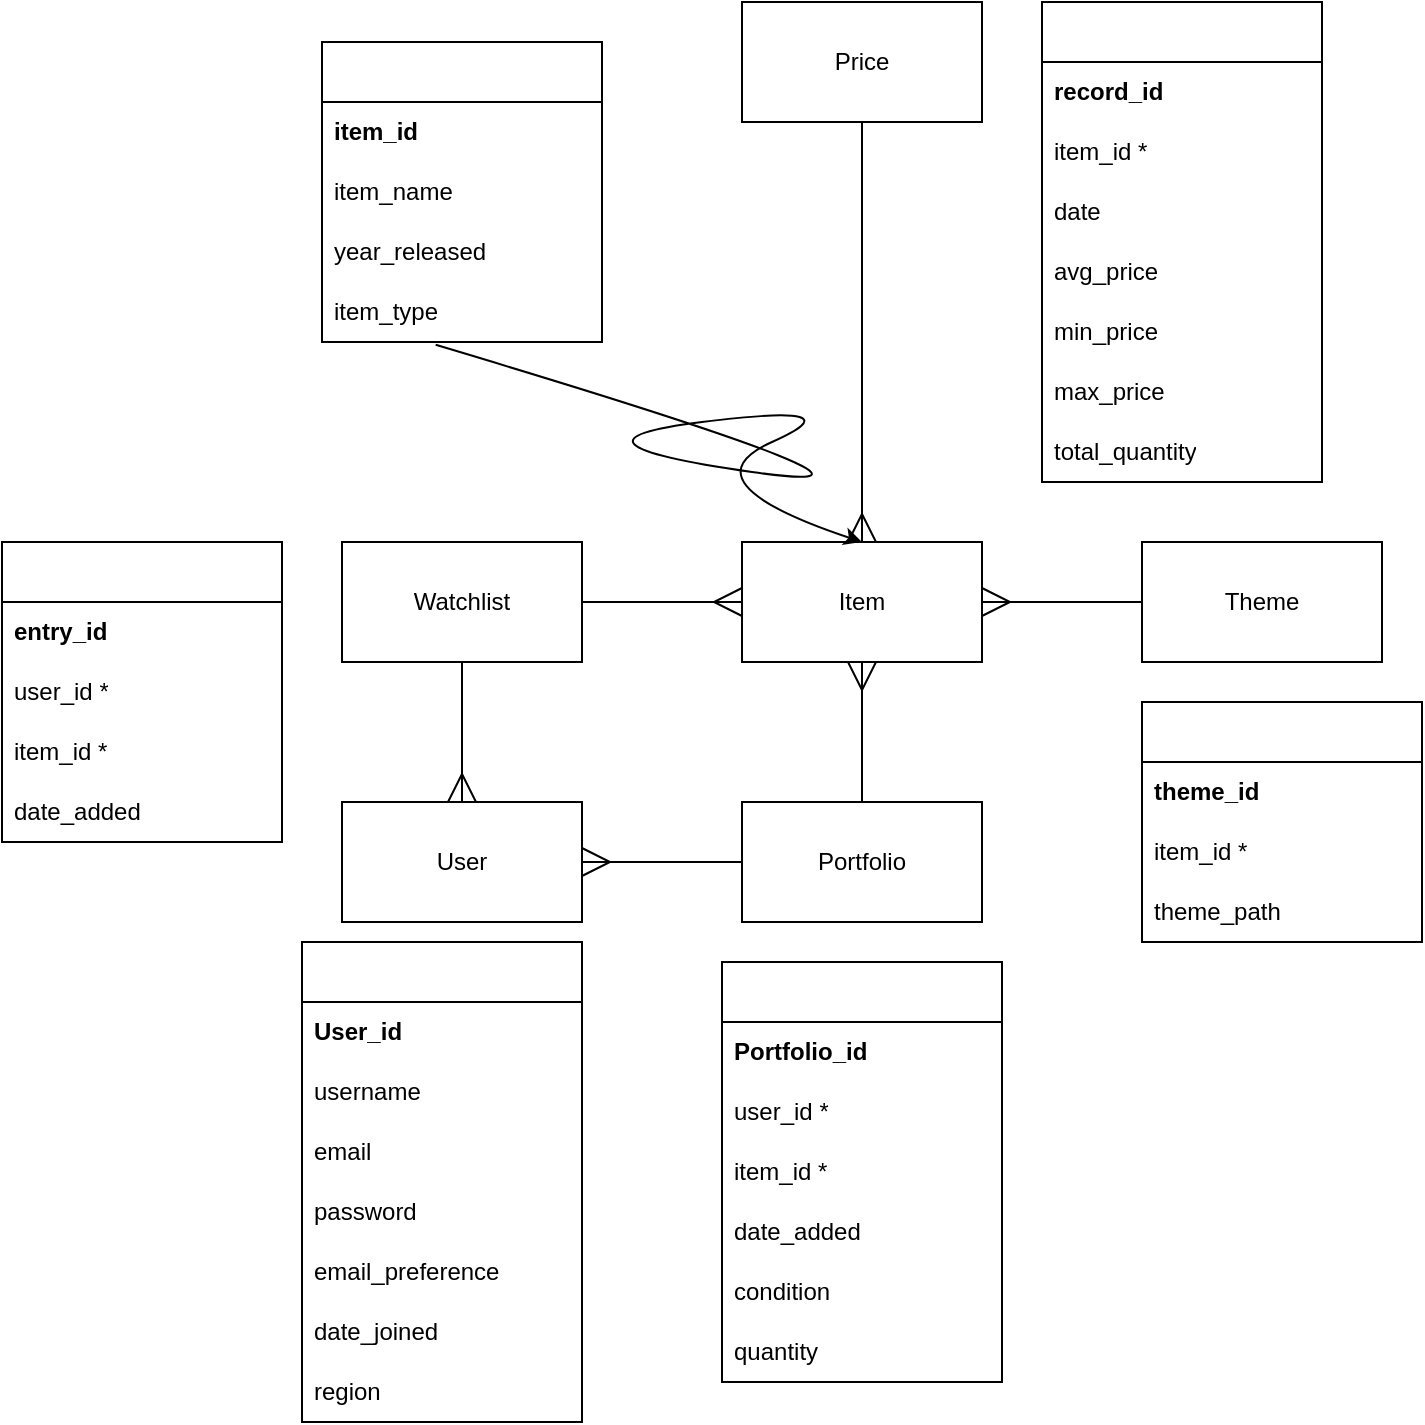 <mxfile version="20.8.15" type="device"><diagram id="uUNYo_nhmhFLlWYCtVFk" name="Page-1"><mxGraphModel dx="1900" dy="1641" grid="1" gridSize="10" guides="1" tooltips="1" connect="1" arrows="1" fold="1" page="1" pageScale="1" pageWidth="850" pageHeight="1100" math="0" shadow="0"><root><mxCell id="0"/><mxCell id="1" parent="0"/><mxCell id="B5ufgy7pmn1pGfHeQK2e-1" value="Item" style="rounded=0;whiteSpace=wrap;html=1;" parent="1" vertex="1"><mxGeometry x="340" y="190" width="120" height="60" as="geometry"/></mxCell><mxCell id="B5ufgy7pmn1pGfHeQK2e-2" value="Price" style="rounded=0;whiteSpace=wrap;html=1;" parent="1" vertex="1"><mxGeometry x="340" y="-80" width="120" height="60" as="geometry"/></mxCell><mxCell id="B5ufgy7pmn1pGfHeQK2e-3" value="Theme" style="rounded=0;whiteSpace=wrap;html=1;" parent="1" vertex="1"><mxGeometry x="540" y="190" width="120" height="60" as="geometry"/></mxCell><mxCell id="B5ufgy7pmn1pGfHeQK2e-4" value="User" style="rounded=0;whiteSpace=wrap;html=1;" parent="1" vertex="1"><mxGeometry x="140" y="320" width="120" height="60" as="geometry"/></mxCell><mxCell id="B5ufgy7pmn1pGfHeQK2e-5" value="Portfolio" style="rounded=0;whiteSpace=wrap;html=1;" parent="1" vertex="1"><mxGeometry x="340" y="320" width="120" height="60" as="geometry"/></mxCell><mxCell id="B5ufgy7pmn1pGfHeQK2e-6" value="Watchlist" style="rounded=0;whiteSpace=wrap;html=1;" parent="1" vertex="1"><mxGeometry x="140" y="190" width="120" height="60" as="geometry"/></mxCell><mxCell id="B5ufgy7pmn1pGfHeQK2e-7" value="" style="endArrow=ERmany;html=1;rounded=0;entryX=0.5;entryY=1;entryDx=0;entryDy=0;exitX=0.5;exitY=0;exitDx=0;exitDy=0;startArrow=none;startFill=0;sourcePerimeterSpacing=12;targetPerimeterSpacing=12;endSize=12;startSize=12;endFill=0;" parent="1" source="B5ufgy7pmn1pGfHeQK2e-5" target="B5ufgy7pmn1pGfHeQK2e-1" edge="1"><mxGeometry width="50" height="50" relative="1" as="geometry"><mxPoint x="400" y="310" as="sourcePoint"/><mxPoint x="450" y="260" as="targetPoint"/></mxGeometry></mxCell><mxCell id="B5ufgy7pmn1pGfHeQK2e-8" value="" style="endArrow=none;html=1;rounded=0;entryX=0;entryY=0.5;entryDx=0;entryDy=0;exitX=1;exitY=0.5;exitDx=0;exitDy=0;endFill=0;sourcePerimeterSpacing=12;targetPerimeterSpacing=12;startArrow=ERmany;startFill=0;endSize=12;startSize=12;" parent="1" source="B5ufgy7pmn1pGfHeQK2e-1" target="B5ufgy7pmn1pGfHeQK2e-3" edge="1"><mxGeometry width="50" height="50" relative="1" as="geometry"><mxPoint x="400" y="310" as="sourcePoint"/><mxPoint x="450" y="260" as="targetPoint"/></mxGeometry></mxCell><mxCell id="B5ufgy7pmn1pGfHeQK2e-9" value="" style="endArrow=none;html=1;rounded=0;entryX=1;entryY=0.5;entryDx=0;entryDy=0;exitX=0;exitY=0.5;exitDx=0;exitDy=0;startArrow=ERmany;startFill=0;targetPerimeterSpacing=12;sourcePerimeterSpacing=12;endSize=12;startSize=12;" parent="1" source="B5ufgy7pmn1pGfHeQK2e-1" target="B5ufgy7pmn1pGfHeQK2e-6" edge="1"><mxGeometry width="50" height="50" relative="1" as="geometry"><mxPoint x="400" y="310" as="sourcePoint"/><mxPoint x="450" y="260" as="targetPoint"/></mxGeometry></mxCell><mxCell id="B5ufgy7pmn1pGfHeQK2e-10" value="" style="endArrow=none;html=1;rounded=0;entryX=0.5;entryY=1;entryDx=0;entryDy=0;targetPerimeterSpacing=12;sourcePerimeterSpacing=12;endSize=12;endFill=0;startArrow=ERmany;startFill=0;startSize=12;" parent="1" target="B5ufgy7pmn1pGfHeQK2e-2" edge="1"><mxGeometry width="50" height="50" relative="1" as="geometry"><mxPoint x="400" y="190" as="sourcePoint"/><mxPoint x="450" y="260" as="targetPoint"/></mxGeometry></mxCell><mxCell id="B5ufgy7pmn1pGfHeQK2e-11" value="" style="endArrow=ERmany;html=1;rounded=0;entryX=1;entryY=0.5;entryDx=0;entryDy=0;exitX=0;exitY=0.5;exitDx=0;exitDy=0;targetPerimeterSpacing=12;sourcePerimeterSpacing=12;endSize=12;startSize=12;startArrow=none;startFill=0;endFill=0;" parent="1" source="B5ufgy7pmn1pGfHeQK2e-5" target="B5ufgy7pmn1pGfHeQK2e-4" edge="1"><mxGeometry width="50" height="50" relative="1" as="geometry"><mxPoint x="400" y="310" as="sourcePoint"/><mxPoint x="450" y="260" as="targetPoint"/></mxGeometry></mxCell><mxCell id="B5ufgy7pmn1pGfHeQK2e-12" value="" style="endArrow=none;html=1;rounded=0;entryX=0.5;entryY=1;entryDx=0;entryDy=0;exitX=0.5;exitY=0;exitDx=0;exitDy=0;endSize=12;startSize=12;targetPerimeterSpacing=12;sourcePerimeterSpacing=12;startArrow=ERmany;startFill=0;" parent="1" source="B5ufgy7pmn1pGfHeQK2e-4" target="B5ufgy7pmn1pGfHeQK2e-6" edge="1"><mxGeometry width="50" height="50" relative="1" as="geometry"><mxPoint x="400" y="310" as="sourcePoint"/><mxPoint x="450" y="260" as="targetPoint"/></mxGeometry></mxCell><mxCell id="lsqNRt12wSC1bP7eqn1G-1" value="" style="swimlane;fontStyle=0;childLayout=stackLayout;horizontal=1;startSize=30;horizontalStack=0;resizeParent=1;resizeParentMax=0;resizeLast=0;collapsible=1;marginBottom=0;whiteSpace=wrap;html=1;" parent="1" vertex="1"><mxGeometry x="120" y="390" width="140" height="240" as="geometry"><mxRectangle x="120" y="390" width="50" height="40" as="alternateBounds"/></mxGeometry></mxCell><mxCell id="lsqNRt12wSC1bP7eqn1G-2" value="&lt;b&gt;User_id&lt;/b&gt;" style="text;strokeColor=none;fillColor=none;align=left;verticalAlign=middle;spacingLeft=4;spacingRight=4;overflow=hidden;points=[[0,0.5],[1,0.5]];portConstraint=eastwest;rotatable=0;whiteSpace=wrap;html=1;" parent="lsqNRt12wSC1bP7eqn1G-1" vertex="1"><mxGeometry y="30" width="140" height="30" as="geometry"/></mxCell><mxCell id="lsqNRt12wSC1bP7eqn1G-3" value="username&lt;span style=&quot;white-space: pre;&quot;&gt;&#9;&lt;/span&gt;" style="text;strokeColor=none;fillColor=none;align=left;verticalAlign=middle;spacingLeft=4;spacingRight=4;overflow=hidden;points=[[0,0.5],[1,0.5]];portConstraint=eastwest;rotatable=0;whiteSpace=wrap;html=1;" parent="lsqNRt12wSC1bP7eqn1G-1" vertex="1"><mxGeometry y="60" width="140" height="30" as="geometry"/></mxCell><mxCell id="lsqNRt12wSC1bP7eqn1G-4" value="email" style="text;strokeColor=none;fillColor=none;align=left;verticalAlign=middle;spacingLeft=4;spacingRight=4;overflow=hidden;points=[[0,0.5],[1,0.5]];portConstraint=eastwest;rotatable=0;whiteSpace=wrap;html=1;" parent="lsqNRt12wSC1bP7eqn1G-1" vertex="1"><mxGeometry y="90" width="140" height="30" as="geometry"/></mxCell><mxCell id="lsqNRt12wSC1bP7eqn1G-5" value="password" style="text;strokeColor=none;fillColor=none;align=left;verticalAlign=middle;spacingLeft=4;spacingRight=4;overflow=hidden;points=[[0,0.5],[1,0.5]];portConstraint=eastwest;rotatable=0;whiteSpace=wrap;html=1;" parent="lsqNRt12wSC1bP7eqn1G-1" vertex="1"><mxGeometry y="120" width="140" height="30" as="geometry"/></mxCell><mxCell id="lsqNRt12wSC1bP7eqn1G-6" value="email_preference" style="text;strokeColor=none;fillColor=none;align=left;verticalAlign=middle;spacingLeft=4;spacingRight=4;overflow=hidden;points=[[0,0.5],[1,0.5]];portConstraint=eastwest;rotatable=0;whiteSpace=wrap;html=1;" parent="lsqNRt12wSC1bP7eqn1G-1" vertex="1"><mxGeometry y="150" width="140" height="30" as="geometry"/></mxCell><mxCell id="lsqNRt12wSC1bP7eqn1G-7" value="date_joined" style="text;strokeColor=none;fillColor=none;align=left;verticalAlign=middle;spacingLeft=4;spacingRight=4;overflow=hidden;points=[[0,0.5],[1,0.5]];portConstraint=eastwest;rotatable=0;whiteSpace=wrap;html=1;" parent="lsqNRt12wSC1bP7eqn1G-1" vertex="1"><mxGeometry y="180" width="140" height="30" as="geometry"/></mxCell><mxCell id="lsqNRt12wSC1bP7eqn1G-8" value="region" style="text;strokeColor=none;fillColor=none;align=left;verticalAlign=middle;spacingLeft=4;spacingRight=4;overflow=hidden;points=[[0,0.5],[1,0.5]];portConstraint=eastwest;rotatable=0;whiteSpace=wrap;html=1;" parent="lsqNRt12wSC1bP7eqn1G-1" vertex="1"><mxGeometry y="210" width="140" height="30" as="geometry"/></mxCell><mxCell id="lsqNRt12wSC1bP7eqn1G-10" value="" style="swimlane;fontStyle=0;childLayout=stackLayout;horizontal=1;startSize=30;horizontalStack=0;resizeParent=1;resizeParentMax=0;resizeLast=0;collapsible=1;marginBottom=0;whiteSpace=wrap;html=1;" parent="1" vertex="1"><mxGeometry x="330" y="400" width="140" height="210" as="geometry"><mxRectangle x="120" y="390" width="50" height="40" as="alternateBounds"/></mxGeometry></mxCell><mxCell id="lsqNRt12wSC1bP7eqn1G-11" value="&lt;b&gt;Portfolio_id&lt;/b&gt;" style="text;strokeColor=none;fillColor=none;align=left;verticalAlign=middle;spacingLeft=4;spacingRight=4;overflow=hidden;points=[[0,0.5],[1,0.5]];portConstraint=eastwest;rotatable=0;whiteSpace=wrap;html=1;" parent="lsqNRt12wSC1bP7eqn1G-10" vertex="1"><mxGeometry y="30" width="140" height="30" as="geometry"/></mxCell><mxCell id="lsqNRt12wSC1bP7eqn1G-12" value="user_id *" style="text;strokeColor=none;fillColor=none;align=left;verticalAlign=middle;spacingLeft=4;spacingRight=4;overflow=hidden;points=[[0,0.5],[1,0.5]];portConstraint=eastwest;rotatable=0;whiteSpace=wrap;html=1;" parent="lsqNRt12wSC1bP7eqn1G-10" vertex="1"><mxGeometry y="60" width="140" height="30" as="geometry"/></mxCell><mxCell id="lsqNRt12wSC1bP7eqn1G-13" value="item_id *" style="text;strokeColor=none;fillColor=none;align=left;verticalAlign=middle;spacingLeft=4;spacingRight=4;overflow=hidden;points=[[0,0.5],[1,0.5]];portConstraint=eastwest;rotatable=0;whiteSpace=wrap;html=1;" parent="lsqNRt12wSC1bP7eqn1G-10" vertex="1"><mxGeometry y="90" width="140" height="30" as="geometry"/></mxCell><mxCell id="lsqNRt12wSC1bP7eqn1G-15" value="date_added" style="text;strokeColor=none;fillColor=none;align=left;verticalAlign=middle;spacingLeft=4;spacingRight=4;overflow=hidden;points=[[0,0.5],[1,0.5]];portConstraint=eastwest;rotatable=0;whiteSpace=wrap;html=1;" parent="lsqNRt12wSC1bP7eqn1G-10" vertex="1"><mxGeometry y="120" width="140" height="30" as="geometry"/></mxCell><mxCell id="lsqNRt12wSC1bP7eqn1G-14" value="condition" style="text;strokeColor=none;fillColor=none;align=left;verticalAlign=middle;spacingLeft=4;spacingRight=4;overflow=hidden;points=[[0,0.5],[1,0.5]];portConstraint=eastwest;rotatable=0;whiteSpace=wrap;html=1;" parent="lsqNRt12wSC1bP7eqn1G-10" vertex="1"><mxGeometry y="150" width="140" height="30" as="geometry"/></mxCell><mxCell id="SEFVQIRkf630VZo-GOtY-1" value="quantity" style="text;strokeColor=none;fillColor=none;align=left;verticalAlign=middle;spacingLeft=4;spacingRight=4;overflow=hidden;points=[[0,0.5],[1,0.5]];portConstraint=eastwest;rotatable=0;whiteSpace=wrap;html=1;" vertex="1" parent="lsqNRt12wSC1bP7eqn1G-10"><mxGeometry y="180" width="140" height="30" as="geometry"/></mxCell><mxCell id="lsqNRt12wSC1bP7eqn1G-19" value="" style="swimlane;fontStyle=0;childLayout=stackLayout;horizontal=1;startSize=30;horizontalStack=0;resizeParent=1;resizeParentMax=0;resizeLast=0;collapsible=1;marginBottom=0;whiteSpace=wrap;html=1;" parent="1" vertex="1"><mxGeometry x="540" y="270" width="140" height="120" as="geometry"><mxRectangle x="120" y="390" width="50" height="40" as="alternateBounds"/></mxGeometry></mxCell><mxCell id="lsqNRt12wSC1bP7eqn1G-20" value="&lt;b&gt;theme_id&lt;/b&gt;" style="text;strokeColor=none;fillColor=none;align=left;verticalAlign=middle;spacingLeft=4;spacingRight=4;overflow=hidden;points=[[0,0.5],[1,0.5]];portConstraint=eastwest;rotatable=0;whiteSpace=wrap;html=1;" parent="lsqNRt12wSC1bP7eqn1G-19" vertex="1"><mxGeometry y="30" width="140" height="30" as="geometry"/></mxCell><mxCell id="lsqNRt12wSC1bP7eqn1G-21" value="item_id *" style="text;strokeColor=none;fillColor=none;align=left;verticalAlign=middle;spacingLeft=4;spacingRight=4;overflow=hidden;points=[[0,0.5],[1,0.5]];portConstraint=eastwest;rotatable=0;whiteSpace=wrap;html=1;" parent="lsqNRt12wSC1bP7eqn1G-19" vertex="1"><mxGeometry y="60" width="140" height="30" as="geometry"/></mxCell><mxCell id="lsqNRt12wSC1bP7eqn1G-22" value="theme_path" style="text;strokeColor=none;fillColor=none;align=left;verticalAlign=middle;spacingLeft=4;spacingRight=4;overflow=hidden;points=[[0,0.5],[1,0.5]];portConstraint=eastwest;rotatable=0;whiteSpace=wrap;html=1;" parent="lsqNRt12wSC1bP7eqn1G-19" vertex="1"><mxGeometry y="90" width="140" height="30" as="geometry"/></mxCell><mxCell id="lsqNRt12wSC1bP7eqn1G-25" value="" style="swimlane;fontStyle=0;childLayout=stackLayout;horizontal=1;startSize=30;horizontalStack=0;resizeParent=1;resizeParentMax=0;resizeLast=0;collapsible=1;marginBottom=0;whiteSpace=wrap;html=1;" parent="1" vertex="1"><mxGeometry x="-30" y="190" width="140" height="150" as="geometry"><mxRectangle x="120" y="390" width="50" height="40" as="alternateBounds"/></mxGeometry></mxCell><mxCell id="lsqNRt12wSC1bP7eqn1G-26" value="&lt;b&gt;entry_id&lt;/b&gt;" style="text;strokeColor=none;fillColor=none;align=left;verticalAlign=middle;spacingLeft=4;spacingRight=4;overflow=hidden;points=[[0,0.5],[1,0.5]];portConstraint=eastwest;rotatable=0;whiteSpace=wrap;html=1;" parent="lsqNRt12wSC1bP7eqn1G-25" vertex="1"><mxGeometry y="30" width="140" height="30" as="geometry"/></mxCell><mxCell id="lsqNRt12wSC1bP7eqn1G-27" value="user_id *" style="text;strokeColor=none;fillColor=none;align=left;verticalAlign=middle;spacingLeft=4;spacingRight=4;overflow=hidden;points=[[0,0.5],[1,0.5]];portConstraint=eastwest;rotatable=0;whiteSpace=wrap;html=1;" parent="lsqNRt12wSC1bP7eqn1G-25" vertex="1"><mxGeometry y="60" width="140" height="30" as="geometry"/></mxCell><mxCell id="lsqNRt12wSC1bP7eqn1G-28" value="item_id *" style="text;strokeColor=none;fillColor=none;align=left;verticalAlign=middle;spacingLeft=4;spacingRight=4;overflow=hidden;points=[[0,0.5],[1,0.5]];portConstraint=eastwest;rotatable=0;whiteSpace=wrap;html=1;" parent="lsqNRt12wSC1bP7eqn1G-25" vertex="1"><mxGeometry y="90" width="140" height="30" as="geometry"/></mxCell><mxCell id="lsqNRt12wSC1bP7eqn1G-29" value="date_added" style="text;strokeColor=none;fillColor=none;align=left;verticalAlign=middle;spacingLeft=4;spacingRight=4;overflow=hidden;points=[[0,0.5],[1,0.5]];portConstraint=eastwest;rotatable=0;whiteSpace=wrap;html=1;" parent="lsqNRt12wSC1bP7eqn1G-25" vertex="1"><mxGeometry y="120" width="140" height="30" as="geometry"/></mxCell><mxCell id="lsqNRt12wSC1bP7eqn1G-30" value="" style="swimlane;fontStyle=0;childLayout=stackLayout;horizontal=1;startSize=30;horizontalStack=0;resizeParent=1;resizeParentMax=0;resizeLast=0;collapsible=1;marginBottom=0;whiteSpace=wrap;html=1;" parent="1" vertex="1"><mxGeometry x="490" y="-80" width="140" height="240" as="geometry"><mxRectangle x="120" y="390" width="50" height="40" as="alternateBounds"/></mxGeometry></mxCell><mxCell id="lsqNRt12wSC1bP7eqn1G-31" value="&lt;b&gt;record_id&lt;/b&gt;" style="text;strokeColor=none;fillColor=none;align=left;verticalAlign=middle;spacingLeft=4;spacingRight=4;overflow=hidden;points=[[0,0.5],[1,0.5]];portConstraint=eastwest;rotatable=0;whiteSpace=wrap;html=1;" parent="lsqNRt12wSC1bP7eqn1G-30" vertex="1"><mxGeometry y="30" width="140" height="30" as="geometry"/></mxCell><mxCell id="lsqNRt12wSC1bP7eqn1G-32" value="item_id *" style="text;strokeColor=none;fillColor=none;align=left;verticalAlign=middle;spacingLeft=4;spacingRight=4;overflow=hidden;points=[[0,0.5],[1,0.5]];portConstraint=eastwest;rotatable=0;whiteSpace=wrap;html=1;" parent="lsqNRt12wSC1bP7eqn1G-30" vertex="1"><mxGeometry y="60" width="140" height="30" as="geometry"/></mxCell><mxCell id="lsqNRt12wSC1bP7eqn1G-33" value="date" style="text;strokeColor=none;fillColor=none;align=left;verticalAlign=middle;spacingLeft=4;spacingRight=4;overflow=hidden;points=[[0,0.5],[1,0.5]];portConstraint=eastwest;rotatable=0;whiteSpace=wrap;html=1;" parent="lsqNRt12wSC1bP7eqn1G-30" vertex="1"><mxGeometry y="90" width="140" height="30" as="geometry"/></mxCell><mxCell id="lsqNRt12wSC1bP7eqn1G-34" value="avg_price" style="text;strokeColor=none;fillColor=none;align=left;verticalAlign=middle;spacingLeft=4;spacingRight=4;overflow=hidden;points=[[0,0.5],[1,0.5]];portConstraint=eastwest;rotatable=0;whiteSpace=wrap;html=1;" parent="lsqNRt12wSC1bP7eqn1G-30" vertex="1"><mxGeometry y="120" width="140" height="30" as="geometry"/></mxCell><mxCell id="lsqNRt12wSC1bP7eqn1G-35" value="min_price" style="text;strokeColor=none;fillColor=none;align=left;verticalAlign=middle;spacingLeft=4;spacingRight=4;overflow=hidden;points=[[0,0.5],[1,0.5]];portConstraint=eastwest;rotatable=0;whiteSpace=wrap;html=1;" parent="lsqNRt12wSC1bP7eqn1G-30" vertex="1"><mxGeometry y="150" width="140" height="30" as="geometry"/></mxCell><mxCell id="lsqNRt12wSC1bP7eqn1G-36" value="max_price" style="text;strokeColor=none;fillColor=none;align=left;verticalAlign=middle;spacingLeft=4;spacingRight=4;overflow=hidden;points=[[0,0.5],[1,0.5]];portConstraint=eastwest;rotatable=0;whiteSpace=wrap;html=1;" parent="lsqNRt12wSC1bP7eqn1G-30" vertex="1"><mxGeometry y="180" width="140" height="30" as="geometry"/></mxCell><mxCell id="lsqNRt12wSC1bP7eqn1G-37" value="total_quantity" style="text;strokeColor=none;fillColor=none;align=left;verticalAlign=middle;spacingLeft=4;spacingRight=4;overflow=hidden;points=[[0,0.5],[1,0.5]];portConstraint=eastwest;rotatable=0;whiteSpace=wrap;html=1;" parent="lsqNRt12wSC1bP7eqn1G-30" vertex="1"><mxGeometry y="210" width="140" height="30" as="geometry"/></mxCell><mxCell id="lsqNRt12wSC1bP7eqn1G-38" value="" style="swimlane;fontStyle=0;childLayout=stackLayout;horizontal=1;startSize=30;horizontalStack=0;resizeParent=1;resizeParentMax=0;resizeLast=0;collapsible=1;marginBottom=0;whiteSpace=wrap;html=1;" parent="1" vertex="1"><mxGeometry x="130" y="-60" width="140" height="150" as="geometry"><mxRectangle x="120" y="390" width="50" height="40" as="alternateBounds"/></mxGeometry></mxCell><mxCell id="lsqNRt12wSC1bP7eqn1G-39" value="&lt;b&gt;item_id&lt;/b&gt;" style="text;strokeColor=none;fillColor=none;align=left;verticalAlign=middle;spacingLeft=4;spacingRight=4;overflow=hidden;points=[[0,0.5],[1,0.5]];portConstraint=eastwest;rotatable=0;whiteSpace=wrap;html=1;" parent="lsqNRt12wSC1bP7eqn1G-38" vertex="1"><mxGeometry y="30" width="140" height="30" as="geometry"/></mxCell><mxCell id="lsqNRt12wSC1bP7eqn1G-40" value="item_name" style="text;strokeColor=none;fillColor=none;align=left;verticalAlign=middle;spacingLeft=4;spacingRight=4;overflow=hidden;points=[[0,0.5],[1,0.5]];portConstraint=eastwest;rotatable=0;whiteSpace=wrap;html=1;" parent="lsqNRt12wSC1bP7eqn1G-38" vertex="1"><mxGeometry y="60" width="140" height="30" as="geometry"/></mxCell><mxCell id="lsqNRt12wSC1bP7eqn1G-41" value="year_released" style="text;strokeColor=none;fillColor=none;align=left;verticalAlign=middle;spacingLeft=4;spacingRight=4;overflow=hidden;points=[[0,0.5],[1,0.5]];portConstraint=eastwest;rotatable=0;whiteSpace=wrap;html=1;" parent="lsqNRt12wSC1bP7eqn1G-38" vertex="1"><mxGeometry y="90" width="140" height="30" as="geometry"/></mxCell><mxCell id="lsqNRt12wSC1bP7eqn1G-42" value="item_type" style="text;strokeColor=none;fillColor=none;align=left;verticalAlign=middle;spacingLeft=4;spacingRight=4;overflow=hidden;points=[[0,0.5],[1,0.5]];portConstraint=eastwest;rotatable=0;whiteSpace=wrap;html=1;" parent="lsqNRt12wSC1bP7eqn1G-38" vertex="1"><mxGeometry y="120" width="140" height="30" as="geometry"/></mxCell><mxCell id="lsqNRt12wSC1bP7eqn1G-46" value="" style="curved=1;endArrow=classic;html=1;rounded=0;exitX=0.406;exitY=1.047;exitDx=0;exitDy=0;exitPerimeter=0;entryX=0.5;entryY=0;entryDx=0;entryDy=0;" parent="1" source="lsqNRt12wSC1bP7eqn1G-42" target="B5ufgy7pmn1pGfHeQK2e-1" edge="1"><mxGeometry width="50" height="50" relative="1" as="geometry"><mxPoint x="400" y="170" as="sourcePoint"/><mxPoint x="450" y="120" as="targetPoint"/><Array as="points"><mxPoint x="450" y="170"/><mxPoint x="240" y="140"/><mxPoint x="400" y="120"/><mxPoint x="310" y="160"/></Array></mxGeometry></mxCell></root></mxGraphModel></diagram></mxfile>